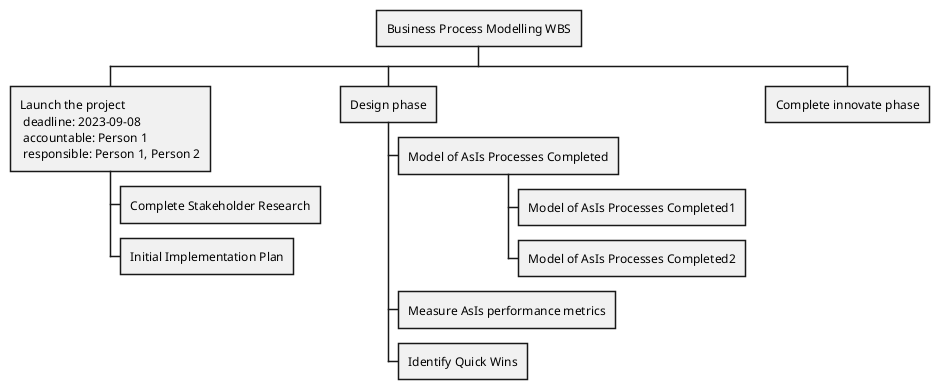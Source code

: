@startwbs
* Business Process Modelling WBS
** Launch the project\n deadline: 2023-09-08\n accountable: Person 1\n responsible: Person 1, Person 2
*** Complete Stakeholder Research
*** Initial Implementation Plan
** Design phase
*** Model of AsIs Processes Completed
**** Model of AsIs Processes Completed1
**** Model of AsIs Processes Completed2
*** Measure AsIs performance metrics
*** Identify Quick Wins
** Complete innovate phase
@endwbs
